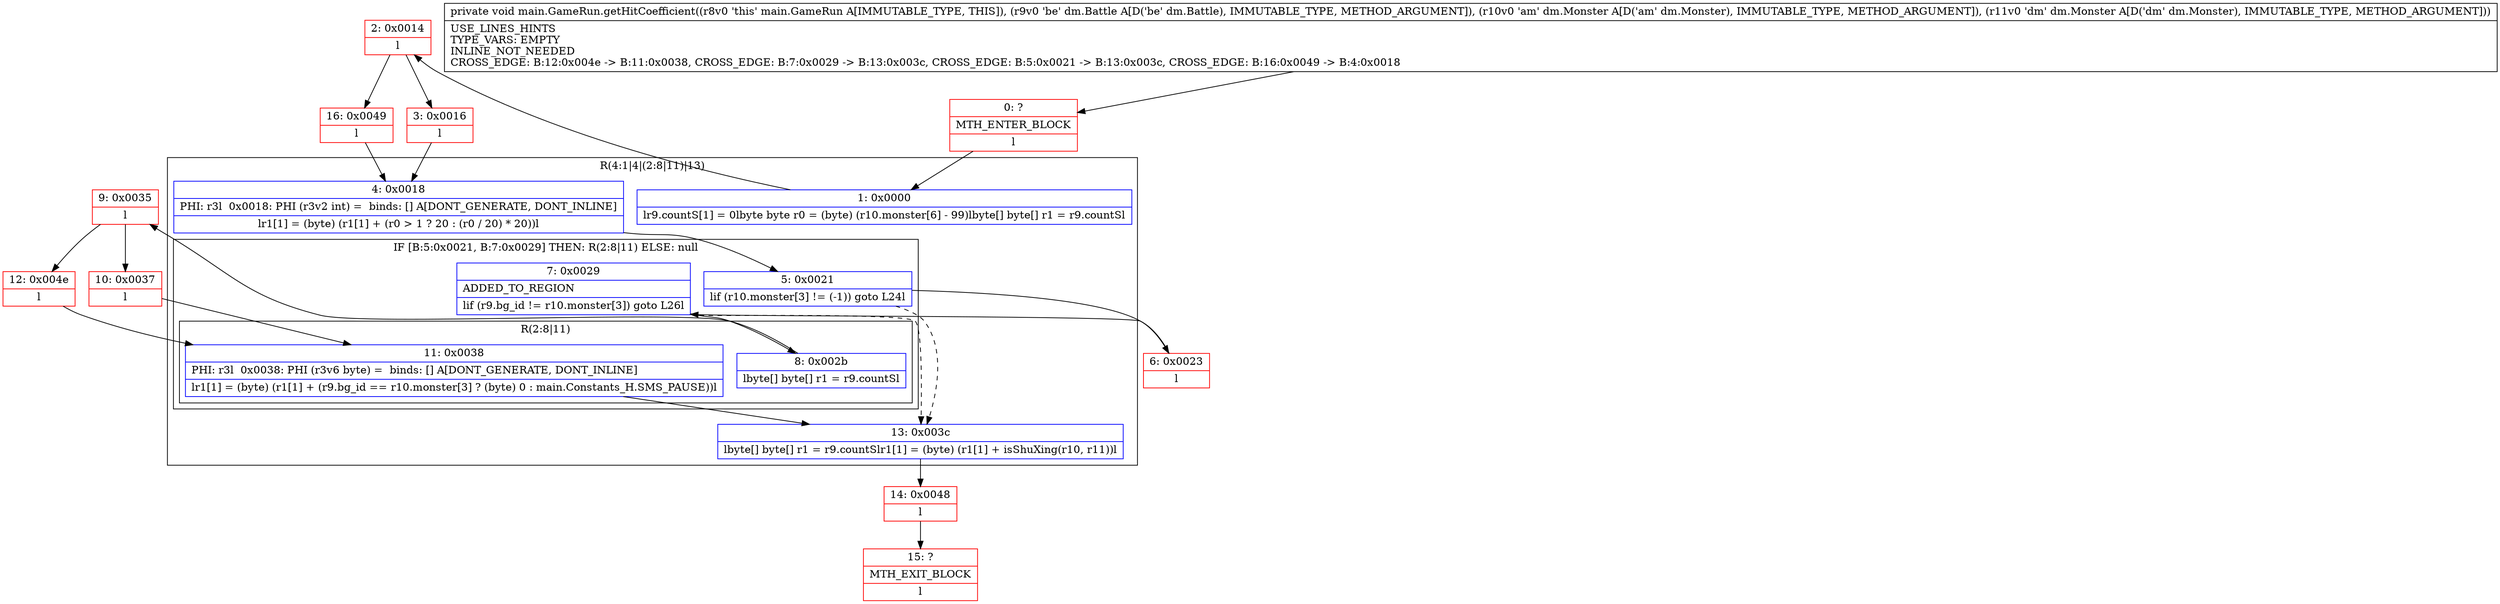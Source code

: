 digraph "CFG formain.GameRun.getHitCoefficient(Ldm\/Battle;Ldm\/Monster;Ldm\/Monster;)V" {
subgraph cluster_Region_1842495672 {
label = "R(4:1|4|(2:8|11)|13)";
node [shape=record,color=blue];
Node_1 [shape=record,label="{1\:\ 0x0000|lr9.countS[1] = 0lbyte byte r0 = (byte) (r10.monster[6] \- 99)lbyte[] byte[] r1 = r9.countSl}"];
Node_4 [shape=record,label="{4\:\ 0x0018|PHI: r3l  0x0018: PHI (r3v2 int) =  binds: [] A[DONT_GENERATE, DONT_INLINE]\l|lr1[1] = (byte) (r1[1] + (r0 \> 1 ? 20 : (r0 \/ 20) * 20))l}"];
subgraph cluster_IfRegion_1745522347 {
label = "IF [B:5:0x0021, B:7:0x0029] THEN: R(2:8|11) ELSE: null";
node [shape=record,color=blue];
Node_5 [shape=record,label="{5\:\ 0x0021|lif (r10.monster[3] != (\-1)) goto L24l}"];
Node_7 [shape=record,label="{7\:\ 0x0029|ADDED_TO_REGION\l|lif (r9.bg_id != r10.monster[3]) goto L26l}"];
subgraph cluster_Region_2115246496 {
label = "R(2:8|11)";
node [shape=record,color=blue];
Node_8 [shape=record,label="{8\:\ 0x002b|lbyte[] byte[] r1 = r9.countSl}"];
Node_11 [shape=record,label="{11\:\ 0x0038|PHI: r3l  0x0038: PHI (r3v6 byte) =  binds: [] A[DONT_GENERATE, DONT_INLINE]\l|lr1[1] = (byte) (r1[1] + (r9.bg_id == r10.monster[3] ? (byte) 0 : main.Constants_H.SMS_PAUSE))l}"];
}
}
Node_13 [shape=record,label="{13\:\ 0x003c|lbyte[] byte[] r1 = r9.countSlr1[1] = (byte) (r1[1] + isShuXing(r10, r11))l}"];
}
Node_0 [shape=record,color=red,label="{0\:\ ?|MTH_ENTER_BLOCK\l|l}"];
Node_2 [shape=record,color=red,label="{2\:\ 0x0014|l}"];
Node_3 [shape=record,color=red,label="{3\:\ 0x0016|l}"];
Node_6 [shape=record,color=red,label="{6\:\ 0x0023|l}"];
Node_9 [shape=record,color=red,label="{9\:\ 0x0035|l}"];
Node_10 [shape=record,color=red,label="{10\:\ 0x0037|l}"];
Node_12 [shape=record,color=red,label="{12\:\ 0x004e|l}"];
Node_14 [shape=record,color=red,label="{14\:\ 0x0048|l}"];
Node_15 [shape=record,color=red,label="{15\:\ ?|MTH_EXIT_BLOCK\l|l}"];
Node_16 [shape=record,color=red,label="{16\:\ 0x0049|l}"];
MethodNode[shape=record,label="{private void main.GameRun.getHitCoefficient((r8v0 'this' main.GameRun A[IMMUTABLE_TYPE, THIS]), (r9v0 'be' dm.Battle A[D('be' dm.Battle), IMMUTABLE_TYPE, METHOD_ARGUMENT]), (r10v0 'am' dm.Monster A[D('am' dm.Monster), IMMUTABLE_TYPE, METHOD_ARGUMENT]), (r11v0 'dm' dm.Monster A[D('dm' dm.Monster), IMMUTABLE_TYPE, METHOD_ARGUMENT]))  | USE_LINES_HINTS\lTYPE_VARS: EMPTY\lINLINE_NOT_NEEDED\lCROSS_EDGE: B:12:0x004e \-\> B:11:0x0038, CROSS_EDGE: B:7:0x0029 \-\> B:13:0x003c, CROSS_EDGE: B:5:0x0021 \-\> B:13:0x003c, CROSS_EDGE: B:16:0x0049 \-\> B:4:0x0018\l}"];
MethodNode -> Node_0;
Node_1 -> Node_2;
Node_4 -> Node_5;
Node_5 -> Node_6;
Node_5 -> Node_13[style=dashed];
Node_7 -> Node_8;
Node_7 -> Node_13[style=dashed];
Node_8 -> Node_9;
Node_11 -> Node_13;
Node_13 -> Node_14;
Node_0 -> Node_1;
Node_2 -> Node_3;
Node_2 -> Node_16;
Node_3 -> Node_4;
Node_6 -> Node_7;
Node_9 -> Node_10;
Node_9 -> Node_12;
Node_10 -> Node_11;
Node_12 -> Node_11;
Node_14 -> Node_15;
Node_16 -> Node_4;
}

